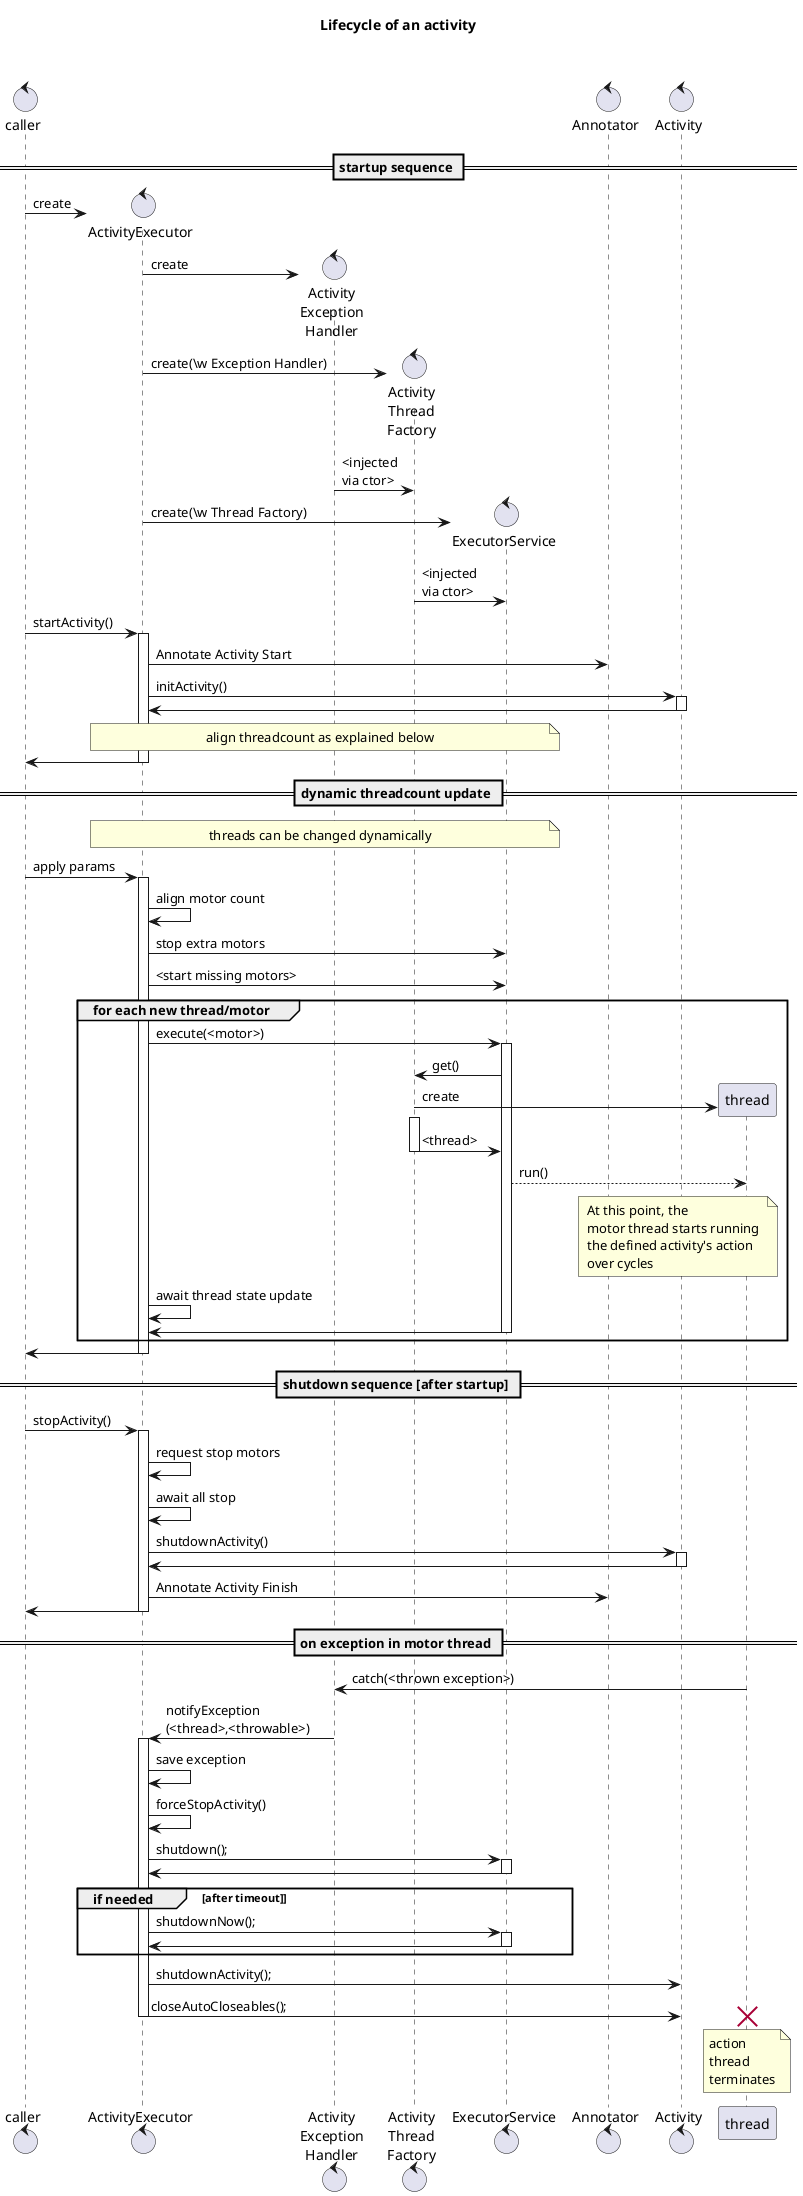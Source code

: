 @startuml
'https://plantuml.com/sequence-diagram
title: Lifecycle of an activity

control caller as caller
control ActivityExecutor as ae
control "Activity\nException\nHandler" as aeh
control "Activity\nThread\nFactory" as atf
control ExecutorService as aes
control Annotator as ann
control Activity as activity

== startup sequence ==
caller -> ae**: create
  ae -> aeh**: create
  ae -> atf**: create(\w Exception Handler)
  aeh -> atf: <injected\nvia ctor>
 ae -> aes**: create(\w Thread Factory)
  atf -> aes: <injected\nvia ctor>

caller -> ae: startActivity()
activate ae
 ae -> ann: Annotate Activity Start

 ae -> activity: initActivity()
 activate activity
 ae <- activity
 deactivate activity

 note over ae,aes: align threadcount as explained below

caller <- ae
deactivate ae

== dynamic threadcount update ==
note over ae, aes: threads can be changed dynamically

caller -> ae: apply params
activate ae
 ae->ae: align motor count
 ae->aes: stop extra motors
 ae->aes: <start missing motors>
 group for each new thread/motor
  ae -> aes: execute(<motor>)
 activate aes
  aes -> atf: get()
  atf -> thread**: create
  activate atf
  aes <- atf: <thread>
  deactivate atf
  aes --> thread: run()
  note over ann, thread: At this point, the\nmotor thread starts running\nthe defined activity's action\nover cycles
  ae->ae: await thread state update

 ae<-aes:
 deactivate aes
 end group
caller <- ae
deactivate ae

== shutdown sequence [after startup] ==

caller -> ae: stopActivity()
activate ae

 ae -> ae: request stop motors
 ae -> ae: await all stop

 ae -> activity: shutdownActivity()
 activate activity
 ae <- activity
 deactivate activity

 ae -> ann: Annotate Activity Finish

caller <- ae
deactivate ae

== on exception in motor thread ==
thread -> aeh: catch(<thrown exception>)
aeh -> ae: notifyException\n(<thread>,<throwable>)
activate ae
 ae -> ae: save exception
 ae -> ae: forceStopActivity()
 ae -> aes: shutdown();
 activate aes
 ae <- aes:
 deactivate aes

 group if needed [after timeout]]
  ae -> aes: shutdownNow();
  activate aes
  ae <- aes
  deactivate aes
 end group

 ae -> activity: shutdownActivity();
 ae -> activity: closeAutoCloseables();

 note over thread: action\nthread\nterminates
 destroy thread
deactivate ae


@enduml
